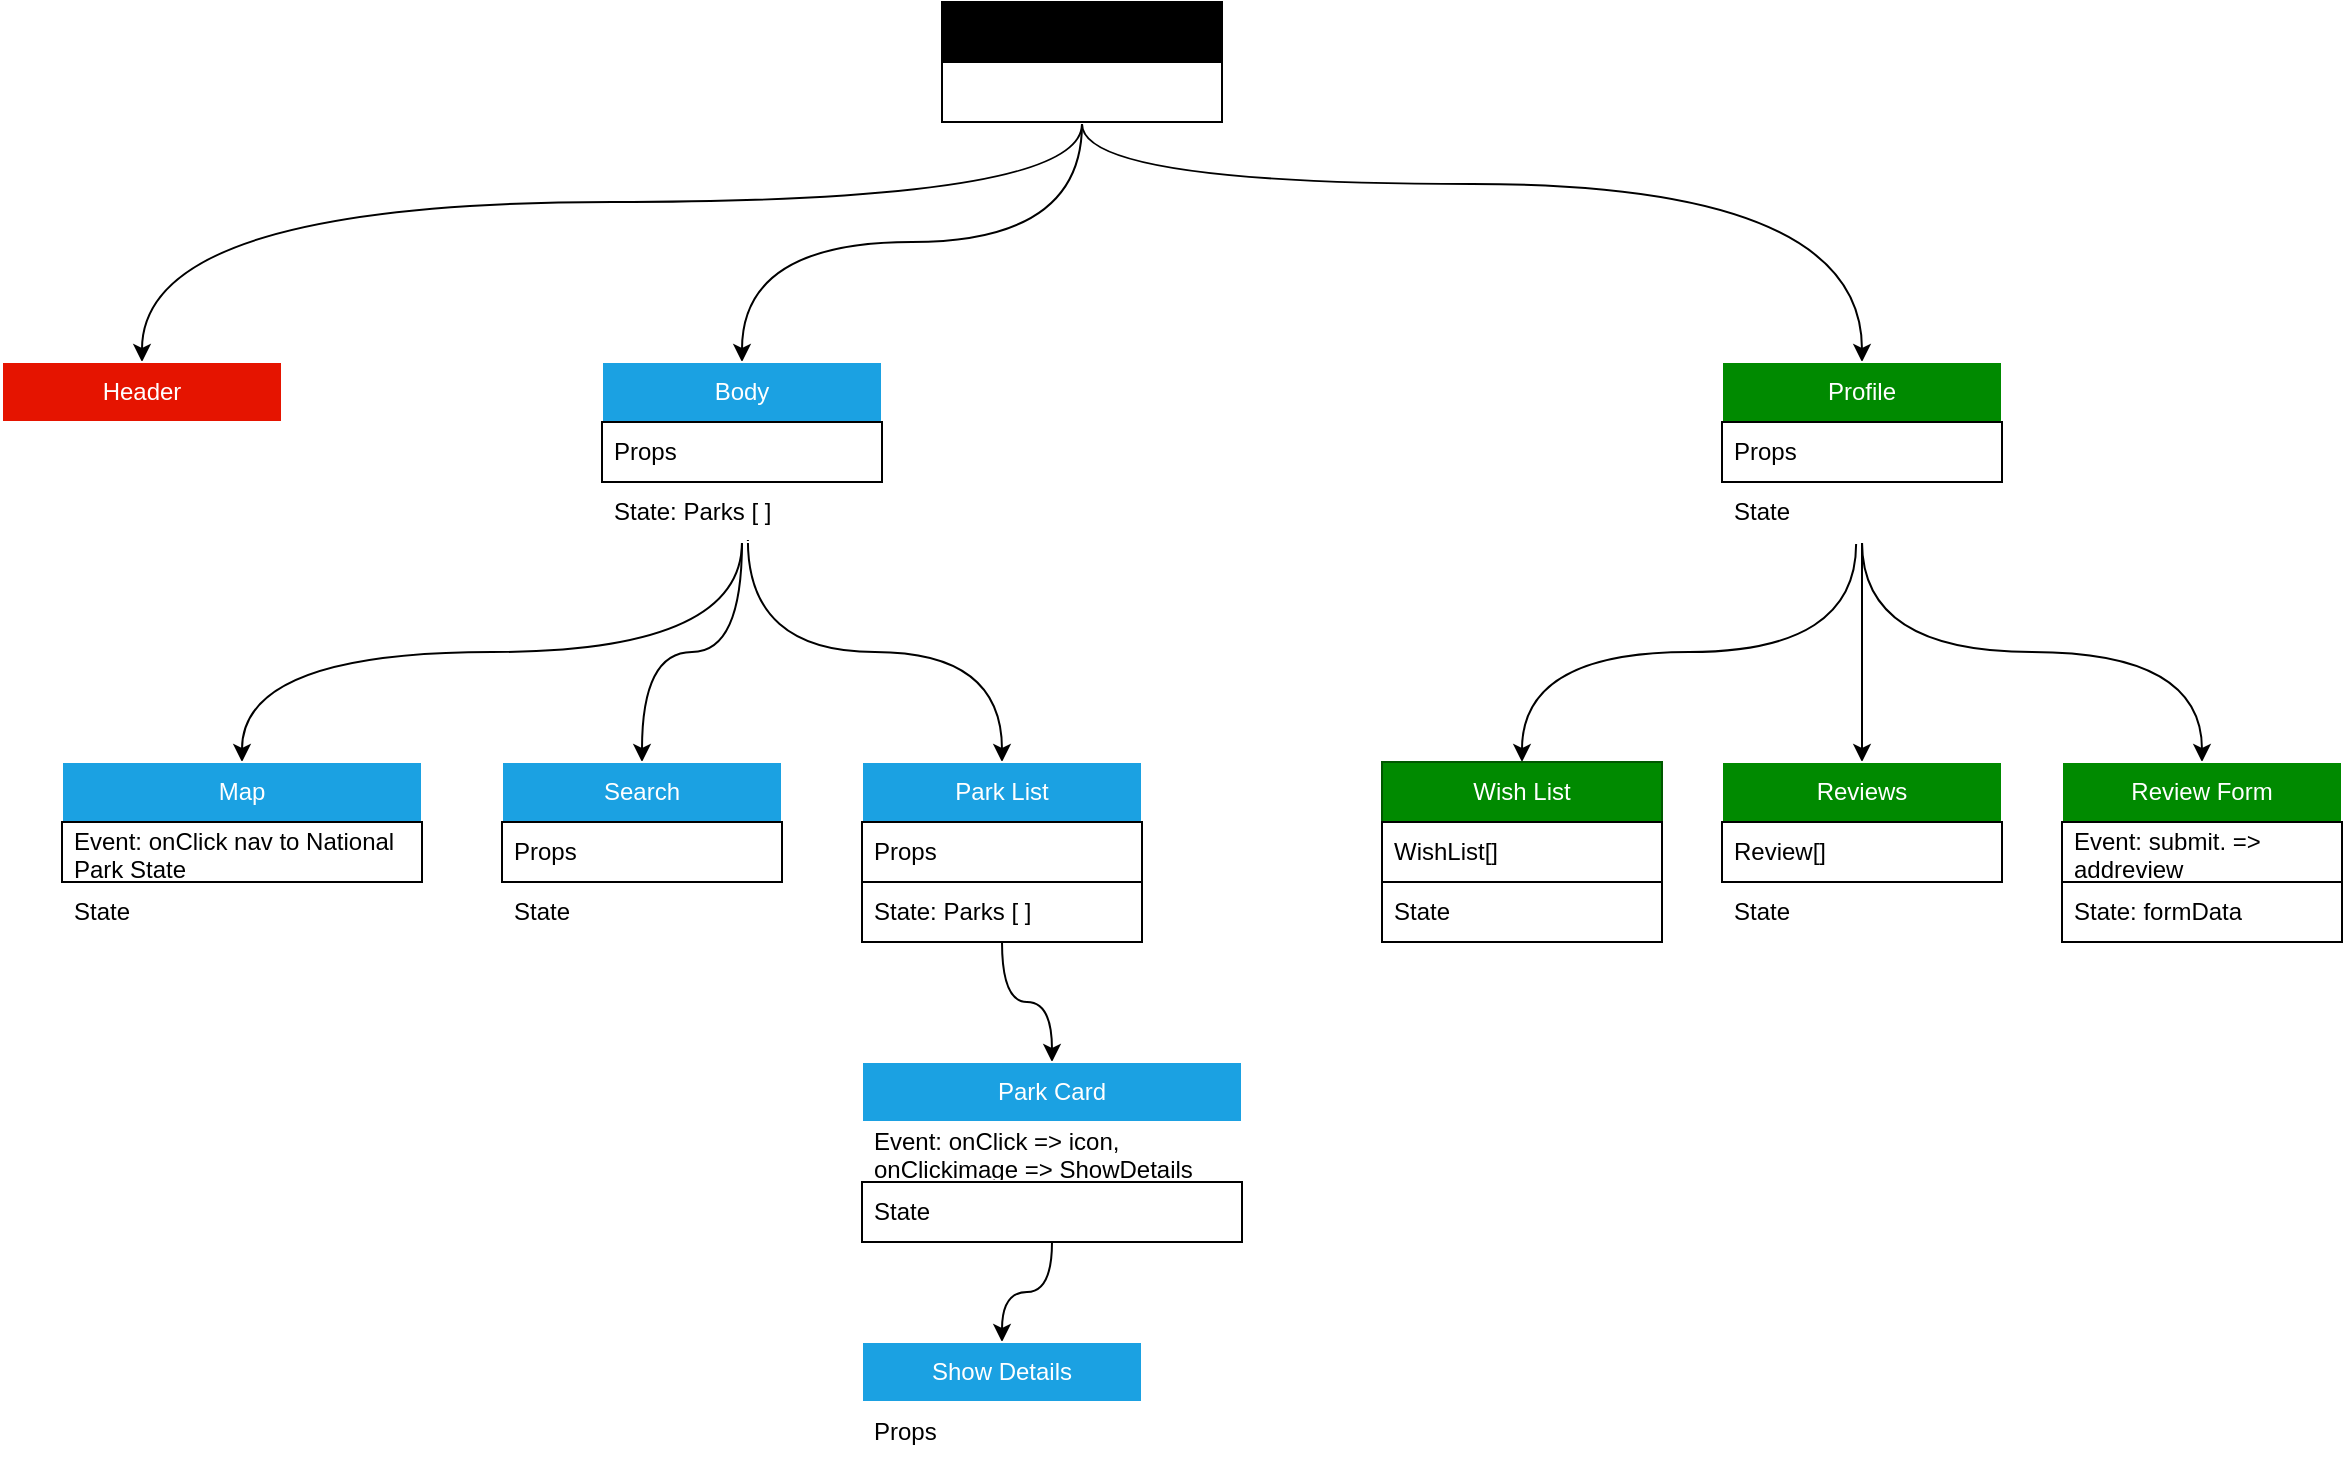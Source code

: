 <mxfile>
    <diagram id="LQAq46JzgSH9MMckGsIM" name="Page-1">
        <mxGraphModel dx="1058" dy="399" grid="1" gridSize="10" guides="1" tooltips="1" connect="1" arrows="1" fold="1" page="1" pageScale="1" pageWidth="1920" pageHeight="1200" math="0" shadow="0">
            <root>
                <mxCell id="0"/>
                <mxCell id="1" parent="0"/>
                <mxCell id="vXu9Ql8eu3LgkFeFbtVx-56" style="edgeStyle=orthogonalEdgeStyle;curved=1;html=1;exitX=0.5;exitY=1;exitDx=0;exitDy=0;rounded=0;" parent="1" source="3" target="vXu9Ql8eu3LgkFeFbtVx-14" edge="1">
                    <mxGeometry relative="1" as="geometry">
                        <mxPoint x="860.98" y="110.99" as="sourcePoint"/>
                        <Array as="points">
                            <mxPoint x="860" y="111"/>
                            <mxPoint x="1250" y="111"/>
                        </Array>
                    </mxGeometry>
                </mxCell>
                <mxCell id="vXu9Ql8eu3LgkFeFbtVx-57" style="edgeStyle=orthogonalEdgeStyle;curved=1;html=1;entryX=0.5;entryY=0;entryDx=0;entryDy=0;rounded=0;exitX=0.5;exitY=1;exitDx=0;exitDy=0;" parent="1" source="3" target="11" edge="1">
                    <mxGeometry relative="1" as="geometry">
                        <mxPoint x="860" y="140" as="sourcePoint"/>
                    </mxGeometry>
                </mxCell>
                <mxCell id="vXu9Ql8eu3LgkFeFbtVx-58" style="edgeStyle=orthogonalEdgeStyle;curved=1;html=1;entryX=0.5;entryY=0;entryDx=0;entryDy=0;exitX=0.5;exitY=1;exitDx=0;exitDy=0;rounded=0;" parent="1" source="3" target="7" edge="1">
                    <mxGeometry relative="1" as="geometry">
                        <mxPoint x="855.94" y="110" as="sourcePoint"/>
                        <Array as="points">
                            <mxPoint x="860" y="120"/>
                            <mxPoint x="390" y="120"/>
                        </Array>
                    </mxGeometry>
                </mxCell>
                <mxCell id="3" value="App" style="swimlane;fontStyle=0;childLayout=stackLayout;horizontal=1;startSize=30;horizontalStack=0;resizeParent=1;resizeParentMax=0;resizeLast=0;collapsible=1;marginBottom=0;whiteSpace=wrap;html=1;fillColor=#000000;swimlaneLine=1;rounded=0;shadow=0;glass=0;perimeterSpacing=1;" parent="1" vertex="1">
                    <mxGeometry x="790" y="20" width="140" height="60" as="geometry"/>
                </mxCell>
                <mxCell id="7" value="Header" style="swimlane;fontStyle=0;childLayout=stackLayout;horizontal=1;startSize=30;horizontalStack=0;resizeParent=1;resizeParentMax=0;resizeLast=0;collapsible=1;marginBottom=0;whiteSpace=wrap;html=1;fillColor=#e51400;fontColor=#ffffff;strokeColor=#FFFFFF;rounded=0;" parent="1" vertex="1">
                    <mxGeometry x="320" y="200" width="140" height="60" as="geometry"/>
                </mxCell>
                <mxCell id="vXu9Ql8eu3LgkFeFbtVx-47" style="edgeStyle=orthogonalEdgeStyle;curved=1;html=1;entryX=0.5;entryY=0;entryDx=0;entryDy=0;exitX=0.521;exitY=0.967;exitDx=0;exitDy=0;exitPerimeter=0;rounded=0;" parent="1" source="13" target="vXu9Ql8eu3LgkFeFbtVx-24" edge="1">
                    <mxGeometry relative="1" as="geometry"/>
                </mxCell>
                <mxCell id="vXu9Ql8eu3LgkFeFbtVx-53" style="edgeStyle=orthogonalEdgeStyle;curved=1;html=1;exitX=0.5;exitY=1;exitDx=0;exitDy=0;exitPerimeter=0;rounded=0;" parent="1" source="13" target="vXu9Ql8eu3LgkFeFbtVx-18" edge="1">
                    <mxGeometry relative="1" as="geometry"/>
                </mxCell>
                <mxCell id="20" style="edgeStyle=orthogonalEdgeStyle;curved=1;html=1;entryX=0.5;entryY=0;entryDx=0;entryDy=0;" parent="1" source="11" target="15" edge="1">
                    <mxGeometry relative="1" as="geometry"/>
                </mxCell>
                <mxCell id="11" value="Body" style="swimlane;fontStyle=0;childLayout=stackLayout;horizontal=1;startSize=30;horizontalStack=0;resizeParent=1;resizeParentMax=0;resizeLast=0;collapsible=1;marginBottom=0;whiteSpace=wrap;html=1;fillColor=#1ba1e2;fontColor=#ffffff;strokeColor=#FFFFFF;swimlaneFillColor=none;rounded=0;" parent="1" vertex="1">
                    <mxGeometry x="620" y="200" width="140" height="90" as="geometry"/>
                </mxCell>
                <mxCell id="12" value="Props" style="text;strokeColor=default;fillColor=none;align=left;verticalAlign=middle;spacingLeft=4;spacingRight=4;overflow=hidden;points=[[0,0.5],[1,0.5]];portConstraint=eastwest;rotatable=0;whiteSpace=wrap;html=1;rounded=0;" parent="11" vertex="1">
                    <mxGeometry y="30" width="140" height="30" as="geometry"/>
                </mxCell>
                <mxCell id="13" value="State: Parks [ ]" style="text;strokeColor=none;fillColor=none;align=left;verticalAlign=middle;spacingLeft=4;spacingRight=4;overflow=hidden;points=[[0,0.5],[1,0.5]];portConstraint=eastwest;rotatable=0;whiteSpace=wrap;html=1;rounded=0;" parent="11" vertex="1">
                    <mxGeometry y="60" width="140" height="30" as="geometry"/>
                </mxCell>
                <mxCell id="vXu9Ql8eu3LgkFeFbtVx-51" style="edgeStyle=orthogonalEdgeStyle;curved=1;html=1;rounded=0;" parent="1" source="vXu9Ql8eu3LgkFeFbtVx-14" target="vXu9Ql8eu3LgkFeFbtVx-36" edge="1">
                    <mxGeometry relative="1" as="geometry"/>
                </mxCell>
                <mxCell id="vXu9Ql8eu3LgkFeFbtVx-59" style="edgeStyle=orthogonalEdgeStyle;curved=1;html=1;entryX=0.5;entryY=0;entryDx=0;entryDy=0;exitX=0.5;exitY=1;exitDx=0;exitDy=0;exitPerimeter=0;rounded=0;" parent="1" source="vXu9Ql8eu3LgkFeFbtVx-16" target="vXu9Ql8eu3LgkFeFbtVx-32" edge="1">
                    <mxGeometry relative="1" as="geometry"/>
                </mxCell>
                <mxCell id="vXu9Ql8eu3LgkFeFbtVx-60" style="edgeStyle=orthogonalEdgeStyle;curved=1;html=1;entryX=0.5;entryY=0;entryDx=0;entryDy=0;exitX=0.479;exitY=1.033;exitDx=0;exitDy=0;exitPerimeter=0;rounded=0;" parent="1" source="vXu9Ql8eu3LgkFeFbtVx-16" target="vXu9Ql8eu3LgkFeFbtVx-40" edge="1">
                    <mxGeometry relative="1" as="geometry"/>
                </mxCell>
                <mxCell id="vXu9Ql8eu3LgkFeFbtVx-14" value="Profile" style="swimlane;fontStyle=0;childLayout=stackLayout;horizontal=1;startSize=30;horizontalStack=0;resizeParent=1;resizeParentMax=0;resizeLast=0;collapsible=1;marginBottom=0;whiteSpace=wrap;html=1;fillColor=#008a00;fontColor=#ffffff;strokeColor=#FFFFFF;rounded=0;" parent="1" vertex="1">
                    <mxGeometry x="1180" y="200" width="140" height="90" as="geometry"/>
                </mxCell>
                <mxCell id="vXu9Ql8eu3LgkFeFbtVx-15" value="Props" style="text;strokeColor=default;fillColor=none;align=left;verticalAlign=middle;spacingLeft=4;spacingRight=4;overflow=hidden;points=[[0,0.5],[1,0.5]];portConstraint=eastwest;rotatable=0;whiteSpace=wrap;html=1;rounded=0;" parent="vXu9Ql8eu3LgkFeFbtVx-14" vertex="1">
                    <mxGeometry y="30" width="140" height="30" as="geometry"/>
                </mxCell>
                <mxCell id="vXu9Ql8eu3LgkFeFbtVx-16" value="State" style="text;strokeColor=none;fillColor=none;align=left;verticalAlign=middle;spacingLeft=4;spacingRight=4;overflow=hidden;points=[[0,0.5],[1,0.5]];portConstraint=eastwest;rotatable=0;whiteSpace=wrap;html=1;rounded=0;" parent="vXu9Ql8eu3LgkFeFbtVx-14" vertex="1">
                    <mxGeometry y="60" width="140" height="30" as="geometry"/>
                </mxCell>
                <mxCell id="vXu9Ql8eu3LgkFeFbtVx-18" value="Map" style="swimlane;fontStyle=0;childLayout=stackLayout;horizontal=1;startSize=30;horizontalStack=0;resizeParent=1;resizeParentMax=0;resizeLast=0;collapsible=1;marginBottom=0;whiteSpace=wrap;html=1;fillColor=#1ba1e2;fontColor=#ffffff;strokeColor=#FFFFFF;rounded=0;" parent="1" vertex="1">
                    <mxGeometry x="350" y="400" width="180" height="90" as="geometry"/>
                </mxCell>
                <mxCell id="vXu9Ql8eu3LgkFeFbtVx-19" value="Event: onClick nav to National Park State" style="text;strokeColor=default;fillColor=none;align=left;verticalAlign=middle;spacingLeft=4;spacingRight=4;overflow=hidden;points=[[0,0.5],[1,0.5]];portConstraint=eastwest;rotatable=0;whiteSpace=wrap;html=1;rounded=0;" parent="vXu9Ql8eu3LgkFeFbtVx-18" vertex="1">
                    <mxGeometry y="30" width="180" height="30" as="geometry"/>
                </mxCell>
                <mxCell id="vXu9Ql8eu3LgkFeFbtVx-20" value="State" style="text;strokeColor=none;fillColor=none;align=left;verticalAlign=middle;spacingLeft=4;spacingRight=4;overflow=hidden;points=[[0,0.5],[1,0.5]];portConstraint=eastwest;rotatable=0;whiteSpace=wrap;html=1;rounded=0;" parent="vXu9Ql8eu3LgkFeFbtVx-18" vertex="1">
                    <mxGeometry y="60" width="180" height="30" as="geometry"/>
                </mxCell>
                <mxCell id="vXu9Ql8eu3LgkFeFbtVx-55" style="edgeStyle=orthogonalEdgeStyle;curved=1;html=1;entryX=0.5;entryY=0;entryDx=0;entryDy=0;rounded=0;" parent="1" source="vXu9Ql8eu3LgkFeFbtVx-24" target="vXu9Ql8eu3LgkFeFbtVx-28" edge="1">
                    <mxGeometry relative="1" as="geometry"/>
                </mxCell>
                <mxCell id="vXu9Ql8eu3LgkFeFbtVx-24" value="Park List" style="swimlane;fontStyle=0;childLayout=stackLayout;horizontal=1;startSize=30;horizontalStack=0;resizeParent=1;resizeParentMax=0;resizeLast=0;collapsible=1;marginBottom=0;whiteSpace=wrap;html=1;fillColor=#1ba1e2;fontColor=#ffffff;strokeColor=#FFFFFF;rounded=0;" parent="1" vertex="1">
                    <mxGeometry x="750" y="400" width="140" height="90" as="geometry"/>
                </mxCell>
                <mxCell id="vXu9Ql8eu3LgkFeFbtVx-25" value="Props" style="text;strokeColor=default;fillColor=none;align=left;verticalAlign=middle;spacingLeft=4;spacingRight=4;overflow=hidden;points=[[0,0.5],[1,0.5]];portConstraint=eastwest;rotatable=0;whiteSpace=wrap;html=1;rounded=0;" parent="vXu9Ql8eu3LgkFeFbtVx-24" vertex="1">
                    <mxGeometry y="30" width="140" height="30" as="geometry"/>
                </mxCell>
                <mxCell id="vXu9Ql8eu3LgkFeFbtVx-26" value="State: Parks [ ]" style="text;strokeColor=default;fillColor=none;align=left;verticalAlign=middle;spacingLeft=4;spacingRight=4;overflow=hidden;points=[[0,0.5],[1,0.5]];portConstraint=eastwest;rotatable=0;whiteSpace=wrap;html=1;rounded=0;" parent="vXu9Ql8eu3LgkFeFbtVx-24" vertex="1">
                    <mxGeometry y="60" width="140" height="30" as="geometry"/>
                </mxCell>
                <mxCell id="vXu9Ql8eu3LgkFeFbtVx-64" style="edgeStyle=orthogonalEdgeStyle;curved=1;html=1;entryX=0.5;entryY=0;entryDx=0;entryDy=0;rounded=0;" parent="1" source="vXu9Ql8eu3LgkFeFbtVx-28" target="vXu9Ql8eu3LgkFeFbtVx-61" edge="1">
                    <mxGeometry relative="1" as="geometry"/>
                </mxCell>
                <mxCell id="vXu9Ql8eu3LgkFeFbtVx-28" value="Park Card" style="swimlane;fontStyle=0;childLayout=stackLayout;horizontal=1;startSize=30;horizontalStack=0;resizeParent=1;resizeParentMax=0;resizeLast=0;collapsible=1;marginBottom=0;whiteSpace=wrap;html=1;fillColor=#1ba1e2;fontColor=#ffffff;strokeColor=#FFFFFF;rounded=0;" parent="1" vertex="1">
                    <mxGeometry x="750" y="550" width="190" height="90" as="geometry"/>
                </mxCell>
                <mxCell id="vXu9Ql8eu3LgkFeFbtVx-29" value="Event: onClick =&amp;gt; icon, onClickimage =&amp;gt; ShowDetails" style="text;strokeColor=none;fillColor=none;align=left;verticalAlign=middle;spacingLeft=4;spacingRight=4;overflow=hidden;points=[[0,0.5],[1,0.5]];portConstraint=eastwest;rotatable=0;whiteSpace=wrap;html=1;rounded=0;" parent="vXu9Ql8eu3LgkFeFbtVx-28" vertex="1">
                    <mxGeometry y="30" width="190" height="30" as="geometry"/>
                </mxCell>
                <mxCell id="vXu9Ql8eu3LgkFeFbtVx-30" value="State" style="text;strokeColor=default;fillColor=none;align=left;verticalAlign=middle;spacingLeft=4;spacingRight=4;overflow=hidden;points=[[0,0.5],[1,0.5]];portConstraint=eastwest;rotatable=0;whiteSpace=wrap;html=1;rounded=0;" parent="vXu9Ql8eu3LgkFeFbtVx-28" vertex="1">
                    <mxGeometry y="60" width="190" height="30" as="geometry"/>
                </mxCell>
                <mxCell id="vXu9Ql8eu3LgkFeFbtVx-32" value="Review Form" style="swimlane;fontStyle=0;childLayout=stackLayout;horizontal=1;startSize=30;horizontalStack=0;resizeParent=1;resizeParentMax=0;resizeLast=0;collapsible=1;marginBottom=0;whiteSpace=wrap;html=1;fillColor=#008a00;fontColor=#ffffff;strokeColor=#FFFFFF;rounded=0;" parent="1" vertex="1">
                    <mxGeometry x="1350" y="400" width="140" height="90" as="geometry"/>
                </mxCell>
                <mxCell id="vXu9Ql8eu3LgkFeFbtVx-33" value="Event: submit. =&amp;gt; addreview" style="text;strokeColor=default;fillColor=none;align=left;verticalAlign=middle;spacingLeft=4;spacingRight=4;overflow=hidden;points=[[0,0.5],[1,0.5]];portConstraint=eastwest;rotatable=0;whiteSpace=wrap;html=1;rounded=0;" parent="vXu9Ql8eu3LgkFeFbtVx-32" vertex="1">
                    <mxGeometry y="30" width="140" height="30" as="geometry"/>
                </mxCell>
                <mxCell id="vXu9Ql8eu3LgkFeFbtVx-34" value="State: formData" style="text;strokeColor=default;fillColor=none;align=left;verticalAlign=middle;spacingLeft=4;spacingRight=4;overflow=hidden;points=[[0,0.5],[1,0.5]];portConstraint=eastwest;rotatable=0;whiteSpace=wrap;html=1;rounded=0;" parent="vXu9Ql8eu3LgkFeFbtVx-32" vertex="1">
                    <mxGeometry y="60" width="140" height="30" as="geometry"/>
                </mxCell>
                <mxCell id="vXu9Ql8eu3LgkFeFbtVx-36" value="Reviews" style="swimlane;fontStyle=0;childLayout=stackLayout;horizontal=1;startSize=30;horizontalStack=0;resizeParent=1;resizeParentMax=0;resizeLast=0;collapsible=1;marginBottom=0;whiteSpace=wrap;html=1;fillColor=#008a00;fontColor=#ffffff;strokeColor=#FFFFFF;rounded=0;" parent="1" vertex="1">
                    <mxGeometry x="1180" y="400" width="140" height="90" as="geometry"/>
                </mxCell>
                <mxCell id="vXu9Ql8eu3LgkFeFbtVx-37" value="Review[]" style="text;strokeColor=default;fillColor=none;align=left;verticalAlign=middle;spacingLeft=4;spacingRight=4;overflow=hidden;points=[[0,0.5],[1,0.5]];portConstraint=eastwest;rotatable=0;whiteSpace=wrap;html=1;rounded=0;" parent="vXu9Ql8eu3LgkFeFbtVx-36" vertex="1">
                    <mxGeometry y="30" width="140" height="30" as="geometry"/>
                </mxCell>
                <mxCell id="vXu9Ql8eu3LgkFeFbtVx-38" value="State" style="text;strokeColor=none;fillColor=none;align=left;verticalAlign=middle;spacingLeft=4;spacingRight=4;overflow=hidden;points=[[0,0.5],[1,0.5]];portConstraint=eastwest;rotatable=0;whiteSpace=wrap;html=1;rounded=0;" parent="vXu9Ql8eu3LgkFeFbtVx-36" vertex="1">
                    <mxGeometry y="60" width="140" height="30" as="geometry"/>
                </mxCell>
                <mxCell id="vXu9Ql8eu3LgkFeFbtVx-40" value="Wish List" style="swimlane;fontStyle=0;childLayout=stackLayout;horizontal=1;startSize=30;horizontalStack=0;resizeParent=1;resizeParentMax=0;resizeLast=0;collapsible=1;marginBottom=0;whiteSpace=wrap;html=1;fillColor=#008a00;fontColor=#ffffff;strokeColor=#005700;rounded=0;" parent="1" vertex="1">
                    <mxGeometry x="1010" y="400" width="140" height="90" as="geometry"/>
                </mxCell>
                <mxCell id="vXu9Ql8eu3LgkFeFbtVx-41" value="WishList[]" style="text;strokeColor=default;fillColor=none;align=left;verticalAlign=middle;spacingLeft=4;spacingRight=4;overflow=hidden;points=[[0,0.5],[1,0.5]];portConstraint=eastwest;rotatable=0;whiteSpace=wrap;html=1;rounded=0;" parent="vXu9Ql8eu3LgkFeFbtVx-40" vertex="1">
                    <mxGeometry y="30" width="140" height="30" as="geometry"/>
                </mxCell>
                <mxCell id="vXu9Ql8eu3LgkFeFbtVx-42" value="State" style="text;strokeColor=default;fillColor=none;align=left;verticalAlign=middle;spacingLeft=4;spacingRight=4;overflow=hidden;points=[[0,0.5],[1,0.5]];portConstraint=eastwest;rotatable=0;whiteSpace=wrap;html=1;rounded=0;" parent="vXu9Ql8eu3LgkFeFbtVx-40" vertex="1">
                    <mxGeometry y="60" width="140" height="30" as="geometry"/>
                </mxCell>
                <mxCell id="vXu9Ql8eu3LgkFeFbtVx-61" value="Show Details" style="swimlane;fontStyle=0;childLayout=stackLayout;horizontal=1;startSize=30;horizontalStack=0;resizeParent=1;resizeParentMax=0;resizeLast=0;collapsible=1;marginBottom=0;whiteSpace=wrap;html=1;fillColor=#1ba1e2;fontColor=#ffffff;strokeColor=#FFFFFF;rounded=0;" parent="1" vertex="1">
                    <mxGeometry x="750" y="690" width="140" height="60" as="geometry"/>
                </mxCell>
                <mxCell id="vXu9Ql8eu3LgkFeFbtVx-62" value="Props" style="text;strokeColor=none;fillColor=none;align=left;verticalAlign=middle;spacingLeft=4;spacingRight=4;overflow=hidden;points=[[0,0.5],[1,0.5]];portConstraint=eastwest;rotatable=0;whiteSpace=wrap;html=1;rounded=0;" parent="vXu9Ql8eu3LgkFeFbtVx-61" vertex="1">
                    <mxGeometry y="30" width="140" height="30" as="geometry"/>
                </mxCell>
                <mxCell id="15" value="Search" style="swimlane;fontStyle=0;childLayout=stackLayout;horizontal=1;startSize=30;horizontalStack=0;resizeParent=1;resizeParentMax=0;resizeLast=0;collapsible=1;marginBottom=0;whiteSpace=wrap;html=1;fillColor=#1ba1e2;fontColor=#ffffff;strokeColor=#FFFFFF;swimlaneFillColor=none;rounded=0;" parent="1" vertex="1">
                    <mxGeometry x="570" y="400" width="140" height="90" as="geometry"/>
                </mxCell>
                <mxCell id="16" value="Props" style="text;strokeColor=default;fillColor=none;align=left;verticalAlign=middle;spacingLeft=4;spacingRight=4;overflow=hidden;points=[[0,0.5],[1,0.5]];portConstraint=eastwest;rotatable=0;whiteSpace=wrap;html=1;rounded=0;" parent="15" vertex="1">
                    <mxGeometry y="30" width="140" height="30" as="geometry"/>
                </mxCell>
                <mxCell id="17" value="State" style="text;strokeColor=none;fillColor=none;align=left;verticalAlign=middle;spacingLeft=4;spacingRight=4;overflow=hidden;points=[[0,0.5],[1,0.5]];portConstraint=eastwest;rotatable=0;whiteSpace=wrap;html=1;rounded=0;" parent="15" vertex="1">
                    <mxGeometry y="60" width="140" height="30" as="geometry"/>
                </mxCell>
            </root>
        </mxGraphModel>
    </diagram>
</mxfile>